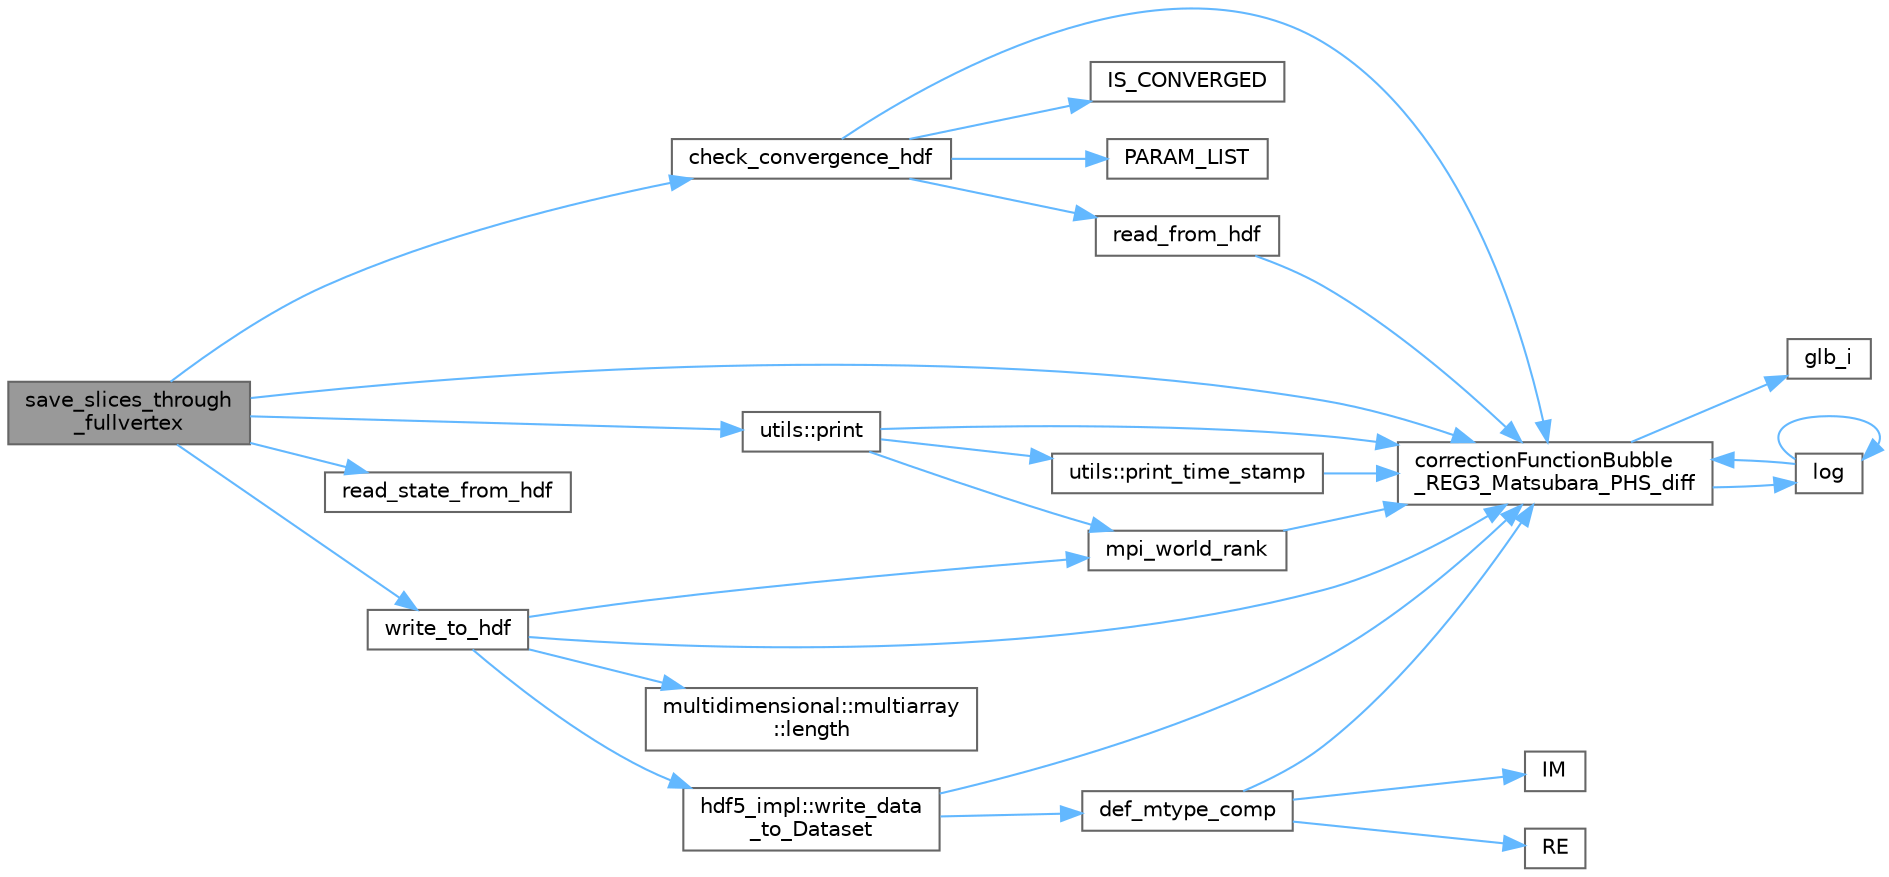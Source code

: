 digraph "save_slices_through_fullvertex"
{
 // INTERACTIVE_SVG=YES
 // LATEX_PDF_SIZE
  bgcolor="transparent";
  edge [fontname=Helvetica,fontsize=10,labelfontname=Helvetica,labelfontsize=10];
  node [fontname=Helvetica,fontsize=10,shape=box,height=0.2,width=0.4];
  rankdir="LR";
  Node1 [id="Node000001",label="save_slices_through\l_fullvertex",height=0.2,width=0.4,color="gray40", fillcolor="grey60", style="filled", fontcolor="black",tooltip=" "];
  Node1 -> Node2 [id="edge1_Node000001_Node000002",color="steelblue1",style="solid",tooltip=" "];
  Node2 [id="Node000002",label="check_convergence_hdf",height=0.2,width=0.4,color="grey40", fillcolor="white", style="filled",URL="$d5/d4f/hdf5__routines_8c_09_09.html#a0f3795e3b03f3c010cc3befa1c153054",tooltip=" "];
  Node2 -> Node3 [id="edge2_Node000002_Node000003",color="steelblue1",style="solid",tooltip=" "];
  Node3 [id="Node000003",label="correctionFunctionBubble\l_REG3_Matsubara_PHS_diff",height=0.2,width=0.4,color="grey40", fillcolor="white", style="filled",URL="$dd/dea/bubble__corrections_8hpp.html#aff27784f97591f505f77ff0065ab57af",tooltip=" "];
  Node3 -> Node4 [id="edge3_Node000003_Node000004",color="steelblue1",style="solid",tooltip=" "];
  Node4 [id="Node000004",label="glb_i",height=0.2,width=0.4,color="grey40", fillcolor="white", style="filled",URL="$d7/d59/data__structures_8hpp.html#ae0c8f095bd2588bb4d374b002c94a90d",tooltip=" "];
  Node3 -> Node5 [id="edge4_Node000003_Node000005",color="steelblue1",style="solid",tooltip=" "];
  Node5 [id="Node000005",label="log",height=0.2,width=0.4,color="grey40", fillcolor="white", style="filled",URL="$d7/d43/KramersKronig_8c_09_09.html#ad9512117c829517886f44895ef9ece90",tooltip=" "];
  Node5 -> Node3 [id="edge5_Node000005_Node000003",color="steelblue1",style="solid",tooltip=" "];
  Node5 -> Node5 [id="edge6_Node000005_Node000005",color="steelblue1",style="solid",tooltip=" "];
  Node2 -> Node6 [id="edge7_Node000002_Node000006",color="steelblue1",style="solid",tooltip=" "];
  Node6 [id="Node000006",label="IS_CONVERGED",height=0.2,width=0.4,color="grey40", fillcolor="white", style="filled",URL="$d5/de4/hdf5__routines_8hpp.html#a31b4dbbf41f3faf7898b472c1035b558",tooltip=" "];
  Node2 -> Node7 [id="edge8_Node000002_Node000007",color="steelblue1",style="solid",tooltip=" "];
  Node7 [id="Node000007",label="PARAM_LIST",height=0.2,width=0.4,color="grey40", fillcolor="white", style="filled",URL="$d5/de4/hdf5__routines_8hpp.html#a5f6a575ad9a575289e8d4ec6a609f062",tooltip=" "];
  Node2 -> Node8 [id="edge9_Node000002_Node000008",color="steelblue1",style="solid",tooltip=" "];
  Node8 [id="Node000008",label="read_from_hdf",height=0.2,width=0.4,color="grey40", fillcolor="white", style="filled",URL="$d5/de4/hdf5__routines_8hpp.html#ae9d31380262b6d4fa5fcd47f21d5419e",tooltip="Read scalar from HDF group/file as Attribute."];
  Node8 -> Node3 [id="edge10_Node000008_Node000003",color="steelblue1",style="solid",tooltip=" "];
  Node1 -> Node3 [id="edge11_Node000001_Node000003",color="steelblue1",style="solid",tooltip=" "];
  Node1 -> Node9 [id="edge12_Node000001_Node000009",color="steelblue1",style="solid",tooltip=" "];
  Node9 [id="Node000009",label="utils::print",height=0.2,width=0.4,color="grey40", fillcolor="white", style="filled",URL="$d6/d84/namespaceutils.html#ad566cc1586ac4598d5823caa71620eb5",tooltip=" "];
  Node9 -> Node3 [id="edge13_Node000009_Node000003",color="steelblue1",style="solid",tooltip=" "];
  Node9 -> Node10 [id="edge14_Node000009_Node000010",color="steelblue1",style="solid",tooltip=" "];
  Node10 [id="Node000010",label="mpi_world_rank",height=0.2,width=0.4,color="grey40", fillcolor="white", style="filled",URL="$d4/dda/mpi__setup_8c_09_09.html#a191972e98e51a56d90e8e5f750496c7d",tooltip=" "];
  Node10 -> Node3 [id="edge15_Node000010_Node000003",color="steelblue1",style="solid",tooltip=" "];
  Node9 -> Node11 [id="edge16_Node000009_Node000011",color="steelblue1",style="solid",tooltip=" "];
  Node11 [id="Node000011",label="utils::print_time_stamp",height=0.2,width=0.4,color="grey40", fillcolor="white", style="filled",URL="$d6/d84/namespaceutils.html#ac76a8cfe22f29cfa7738ebd9972f60c8",tooltip=" "];
  Node11 -> Node3 [id="edge17_Node000011_Node000003",color="steelblue1",style="solid",tooltip=" "];
  Node1 -> Node12 [id="edge18_Node000001_Node000012",color="steelblue1",style="solid",tooltip=" "];
  Node12 [id="Node000012",label="read_state_from_hdf",height=0.2,width=0.4,color="grey40", fillcolor="white", style="filled",URL="$d5/d4f/hdf5__routines_8c_09_09.html#aa0ab8d27e7ed5ce3762582c2416a9b45",tooltip="Read state from specified Lambda layer of hdf file."];
  Node1 -> Node13 [id="edge19_Node000001_Node000013",color="steelblue1",style="solid",tooltip=" "];
  Node13 [id="Node000013",label="write_to_hdf",height=0.2,width=0.4,color="grey40", fillcolor="white", style="filled",URL="$d5/de4/hdf5__routines_8hpp.html#a2337339bdea1a060b1205e7bcba3bb20",tooltip="Write multiarray to HDF group/file."];
  Node13 -> Node3 [id="edge20_Node000013_Node000003",color="steelblue1",style="solid",tooltip=" "];
  Node13 -> Node14 [id="edge21_Node000013_Node000014",color="steelblue1",style="solid",tooltip=" "];
  Node14 [id="Node000014",label="multidimensional::multiarray\l::length",height=0.2,width=0.4,color="grey40", fillcolor="white", style="filled",URL="$d7/d3f/classmultidimensional_1_1multiarray.html#aca0527dd01461a6b0e5979af8d399fc5",tooltip=" "];
  Node13 -> Node10 [id="edge22_Node000013_Node000010",color="steelblue1",style="solid",tooltip=" "];
  Node13 -> Node15 [id="edge23_Node000013_Node000015",color="steelblue1",style="solid",tooltip=" "];
  Node15 [id="Node000015",label="hdf5_impl::write_data\l_to_Dataset",height=0.2,width=0.4,color="grey40", fillcolor="white", style="filled",URL="$de/dac/namespacehdf5__impl.html#a2c81f521e97b68137709bb9b0719c9a7",tooltip=" "];
  Node15 -> Node3 [id="edge24_Node000015_Node000003",color="steelblue1",style="solid",tooltip=" "];
  Node15 -> Node16 [id="edge25_Node000015_Node000016",color="steelblue1",style="solid",tooltip=" "];
  Node16 [id="Node000016",label="def_mtype_comp",height=0.2,width=0.4,color="grey40", fillcolor="white", style="filled",URL="$d5/d4f/hdf5__routines_8c_09_09.html#a77fed1ad1e5982cb30b9631a74ebf278",tooltip=" "];
  Node16 -> Node3 [id="edge26_Node000016_Node000003",color="steelblue1",style="solid",tooltip=" "];
  Node16 -> Node17 [id="edge27_Node000016_Node000017",color="steelblue1",style="solid",tooltip=" "];
  Node17 [id="Node000017",label="IM",height=0.2,width=0.4,color="grey40", fillcolor="white", style="filled",URL="$d5/de4/hdf5__routines_8hpp.html#aa0d41e2bda820402cbaae0a0b3122620",tooltip=" "];
  Node16 -> Node18 [id="edge28_Node000016_Node000018",color="steelblue1",style="solid",tooltip=" "];
  Node18 [id="Node000018",label="RE",height=0.2,width=0.4,color="grey40", fillcolor="white", style="filled",URL="$d5/de4/hdf5__routines_8hpp.html#ad1fb71130ef4e456f0f28a5a79fa33f9",tooltip=" "];
}
